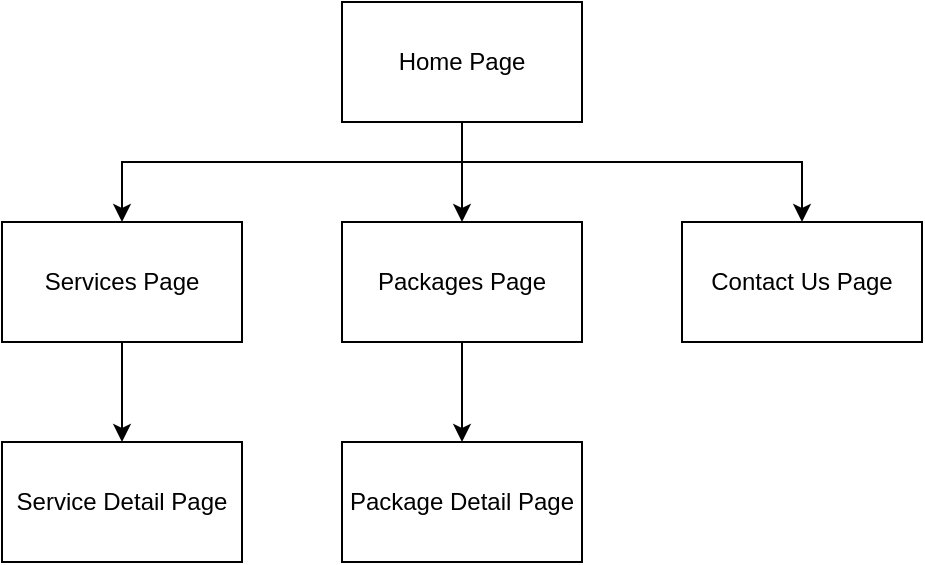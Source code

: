 <mxfile version="26.0.6">
  <diagram name="Page-1" id="JNfoD64KQgwdYex4qpyE">
    <mxGraphModel dx="1005" dy="577" grid="1" gridSize="10" guides="1" tooltips="1" connect="1" arrows="1" fold="1" page="1" pageScale="1" pageWidth="850" pageHeight="1100" math="0" shadow="0">
      <root>
        <mxCell id="0" />
        <mxCell id="1" parent="0" />
        <mxCell id="g4QUiXEZR695GnnzpwAa-7" style="edgeStyle=orthogonalEdgeStyle;rounded=0;orthogonalLoop=1;jettySize=auto;html=1;entryX=0.5;entryY=0;entryDx=0;entryDy=0;" edge="1" parent="1" source="g4QUiXEZR695GnnzpwAa-1" target="g4QUiXEZR695GnnzpwAa-3">
          <mxGeometry relative="1" as="geometry" />
        </mxCell>
        <mxCell id="g4QUiXEZR695GnnzpwAa-8" style="edgeStyle=orthogonalEdgeStyle;rounded=0;orthogonalLoop=1;jettySize=auto;html=1;entryX=0.5;entryY=0;entryDx=0;entryDy=0;" edge="1" parent="1" source="g4QUiXEZR695GnnzpwAa-1" target="g4QUiXEZR695GnnzpwAa-2">
          <mxGeometry relative="1" as="geometry">
            <Array as="points">
              <mxPoint x="440" y="260" />
              <mxPoint x="270" y="260" />
            </Array>
          </mxGeometry>
        </mxCell>
        <mxCell id="g4QUiXEZR695GnnzpwAa-9" style="edgeStyle=orthogonalEdgeStyle;rounded=0;orthogonalLoop=1;jettySize=auto;html=1;entryX=0.5;entryY=0;entryDx=0;entryDy=0;" edge="1" parent="1" source="g4QUiXEZR695GnnzpwAa-1" target="g4QUiXEZR695GnnzpwAa-4">
          <mxGeometry relative="1" as="geometry">
            <Array as="points">
              <mxPoint x="440" y="260" />
              <mxPoint x="610" y="260" />
            </Array>
          </mxGeometry>
        </mxCell>
        <mxCell id="g4QUiXEZR695GnnzpwAa-1" value="Home Page" style="rounded=0;whiteSpace=wrap;html=1;" vertex="1" parent="1">
          <mxGeometry x="380" y="180" width="120" height="60" as="geometry" />
        </mxCell>
        <mxCell id="g4QUiXEZR695GnnzpwAa-11" style="edgeStyle=orthogonalEdgeStyle;rounded=0;orthogonalLoop=1;jettySize=auto;html=1;entryX=0.5;entryY=0;entryDx=0;entryDy=0;" edge="1" parent="1" source="g4QUiXEZR695GnnzpwAa-2" target="g4QUiXEZR695GnnzpwAa-5">
          <mxGeometry relative="1" as="geometry" />
        </mxCell>
        <mxCell id="g4QUiXEZR695GnnzpwAa-2" value="Services Page" style="rounded=0;whiteSpace=wrap;html=1;" vertex="1" parent="1">
          <mxGeometry x="210" y="290" width="120" height="60" as="geometry" />
        </mxCell>
        <mxCell id="g4QUiXEZR695GnnzpwAa-10" style="edgeStyle=orthogonalEdgeStyle;rounded=0;orthogonalLoop=1;jettySize=auto;html=1;entryX=0.5;entryY=0;entryDx=0;entryDy=0;" edge="1" parent="1" source="g4QUiXEZR695GnnzpwAa-3" target="g4QUiXEZR695GnnzpwAa-6">
          <mxGeometry relative="1" as="geometry" />
        </mxCell>
        <mxCell id="g4QUiXEZR695GnnzpwAa-3" value="Packages Page" style="rounded=0;whiteSpace=wrap;html=1;" vertex="1" parent="1">
          <mxGeometry x="380" y="290" width="120" height="60" as="geometry" />
        </mxCell>
        <mxCell id="g4QUiXEZR695GnnzpwAa-4" value="Contact Us Page" style="rounded=0;whiteSpace=wrap;html=1;" vertex="1" parent="1">
          <mxGeometry x="550" y="290" width="120" height="60" as="geometry" />
        </mxCell>
        <mxCell id="g4QUiXEZR695GnnzpwAa-5" value="Service Detail Page" style="rounded=0;whiteSpace=wrap;html=1;" vertex="1" parent="1">
          <mxGeometry x="210" y="400" width="120" height="60" as="geometry" />
        </mxCell>
        <mxCell id="g4QUiXEZR695GnnzpwAa-6" value="Package Detail Page" style="rounded=0;whiteSpace=wrap;html=1;" vertex="1" parent="1">
          <mxGeometry x="380" y="400" width="120" height="60" as="geometry" />
        </mxCell>
      </root>
    </mxGraphModel>
  </diagram>
</mxfile>
